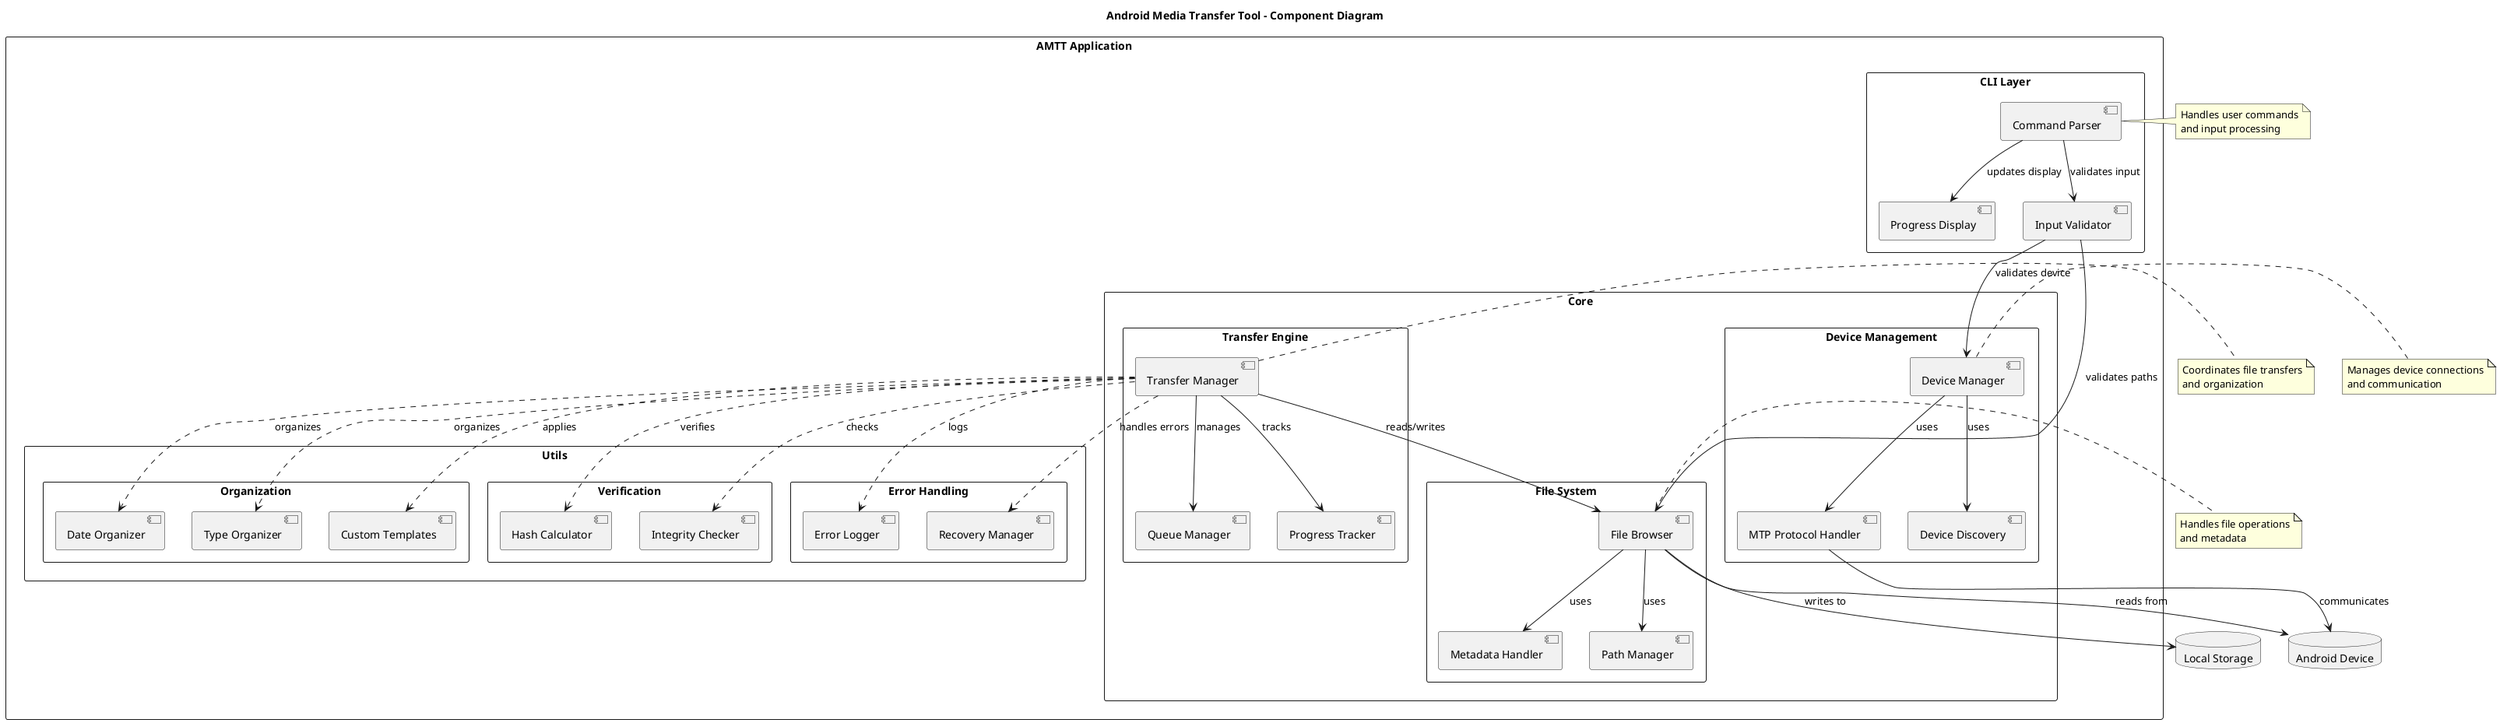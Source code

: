 @startuml AMTT Component Diagram
skinparam backgroundColor white
skinparam handwritten false
skinparam monochrome false
skinparam componentStyle uml2
skinparam packageStyle rectangle

title Android Media Transfer Tool - Component Diagram

package "AMTT Application" {
    package "CLI Layer" {
        [Command Parser] as CP
        [Progress Display] as PD
        [Input Validator] as IV
    }
    
    package "Core" {
        package "Device Management" {
            [Device Manager] as DM
            [MTP Protocol Handler] as MPH
            [Device Discovery] as DD
        }
        
        package "File System" {
            [File Browser] as FB
            [Metadata Handler] as MH
            [Path Manager] as PM
        }
        
        package "Transfer Engine" {
            [Transfer Manager] as TM
            [Queue Manager] as QM
            [Progress Tracker] as PT
        }
    }
    
    package "Utils" {
        package "Organization" {
            [Date Organizer] as DO
            [Type Organizer] as TO
            [Custom Templates] as CT
        }
        
        package "Verification" {
            [Hash Calculator] as HC
            [Integrity Checker] as IC
        }
        
        package "Error Handling" {
            [Error Logger] as EL
            [Recovery Manager] as RM
        }
    }
}

' External Systems
database "Android Device" as AD
database "Local Storage" as LS

' CLI Layer Dependencies
CP --> IV : validates input
CP --> PD : updates display
IV --> DM : validates device
IV --> FB : validates paths

' Core Dependencies
DM --> MPH : uses
DM --> DD : uses
MPH --> AD : communicates
FB --> MH : uses
FB --> PM : uses
TM --> QM : manages
TM --> PT : tracks
TM --> FB : reads/writes

' Utils Dependencies
TM ..> DO : organizes
TM ..> TO : organizes
TM ..> CT : applies
TM ..> HC : verifies
TM ..> IC : checks
TM ..> EL : logs
TM ..> RM : handles errors

' External Dependencies
FB --> AD : reads from
FB --> LS : writes to

' Notes
note right of CP
  Handles user commands
  and input processing
end note

note right of DM
  Manages device connections
  and communication
end note

note right of TM
  Coordinates file transfers
  and organization
end note

note right of FB
  Handles file operations
  and metadata
end note

@enduml 